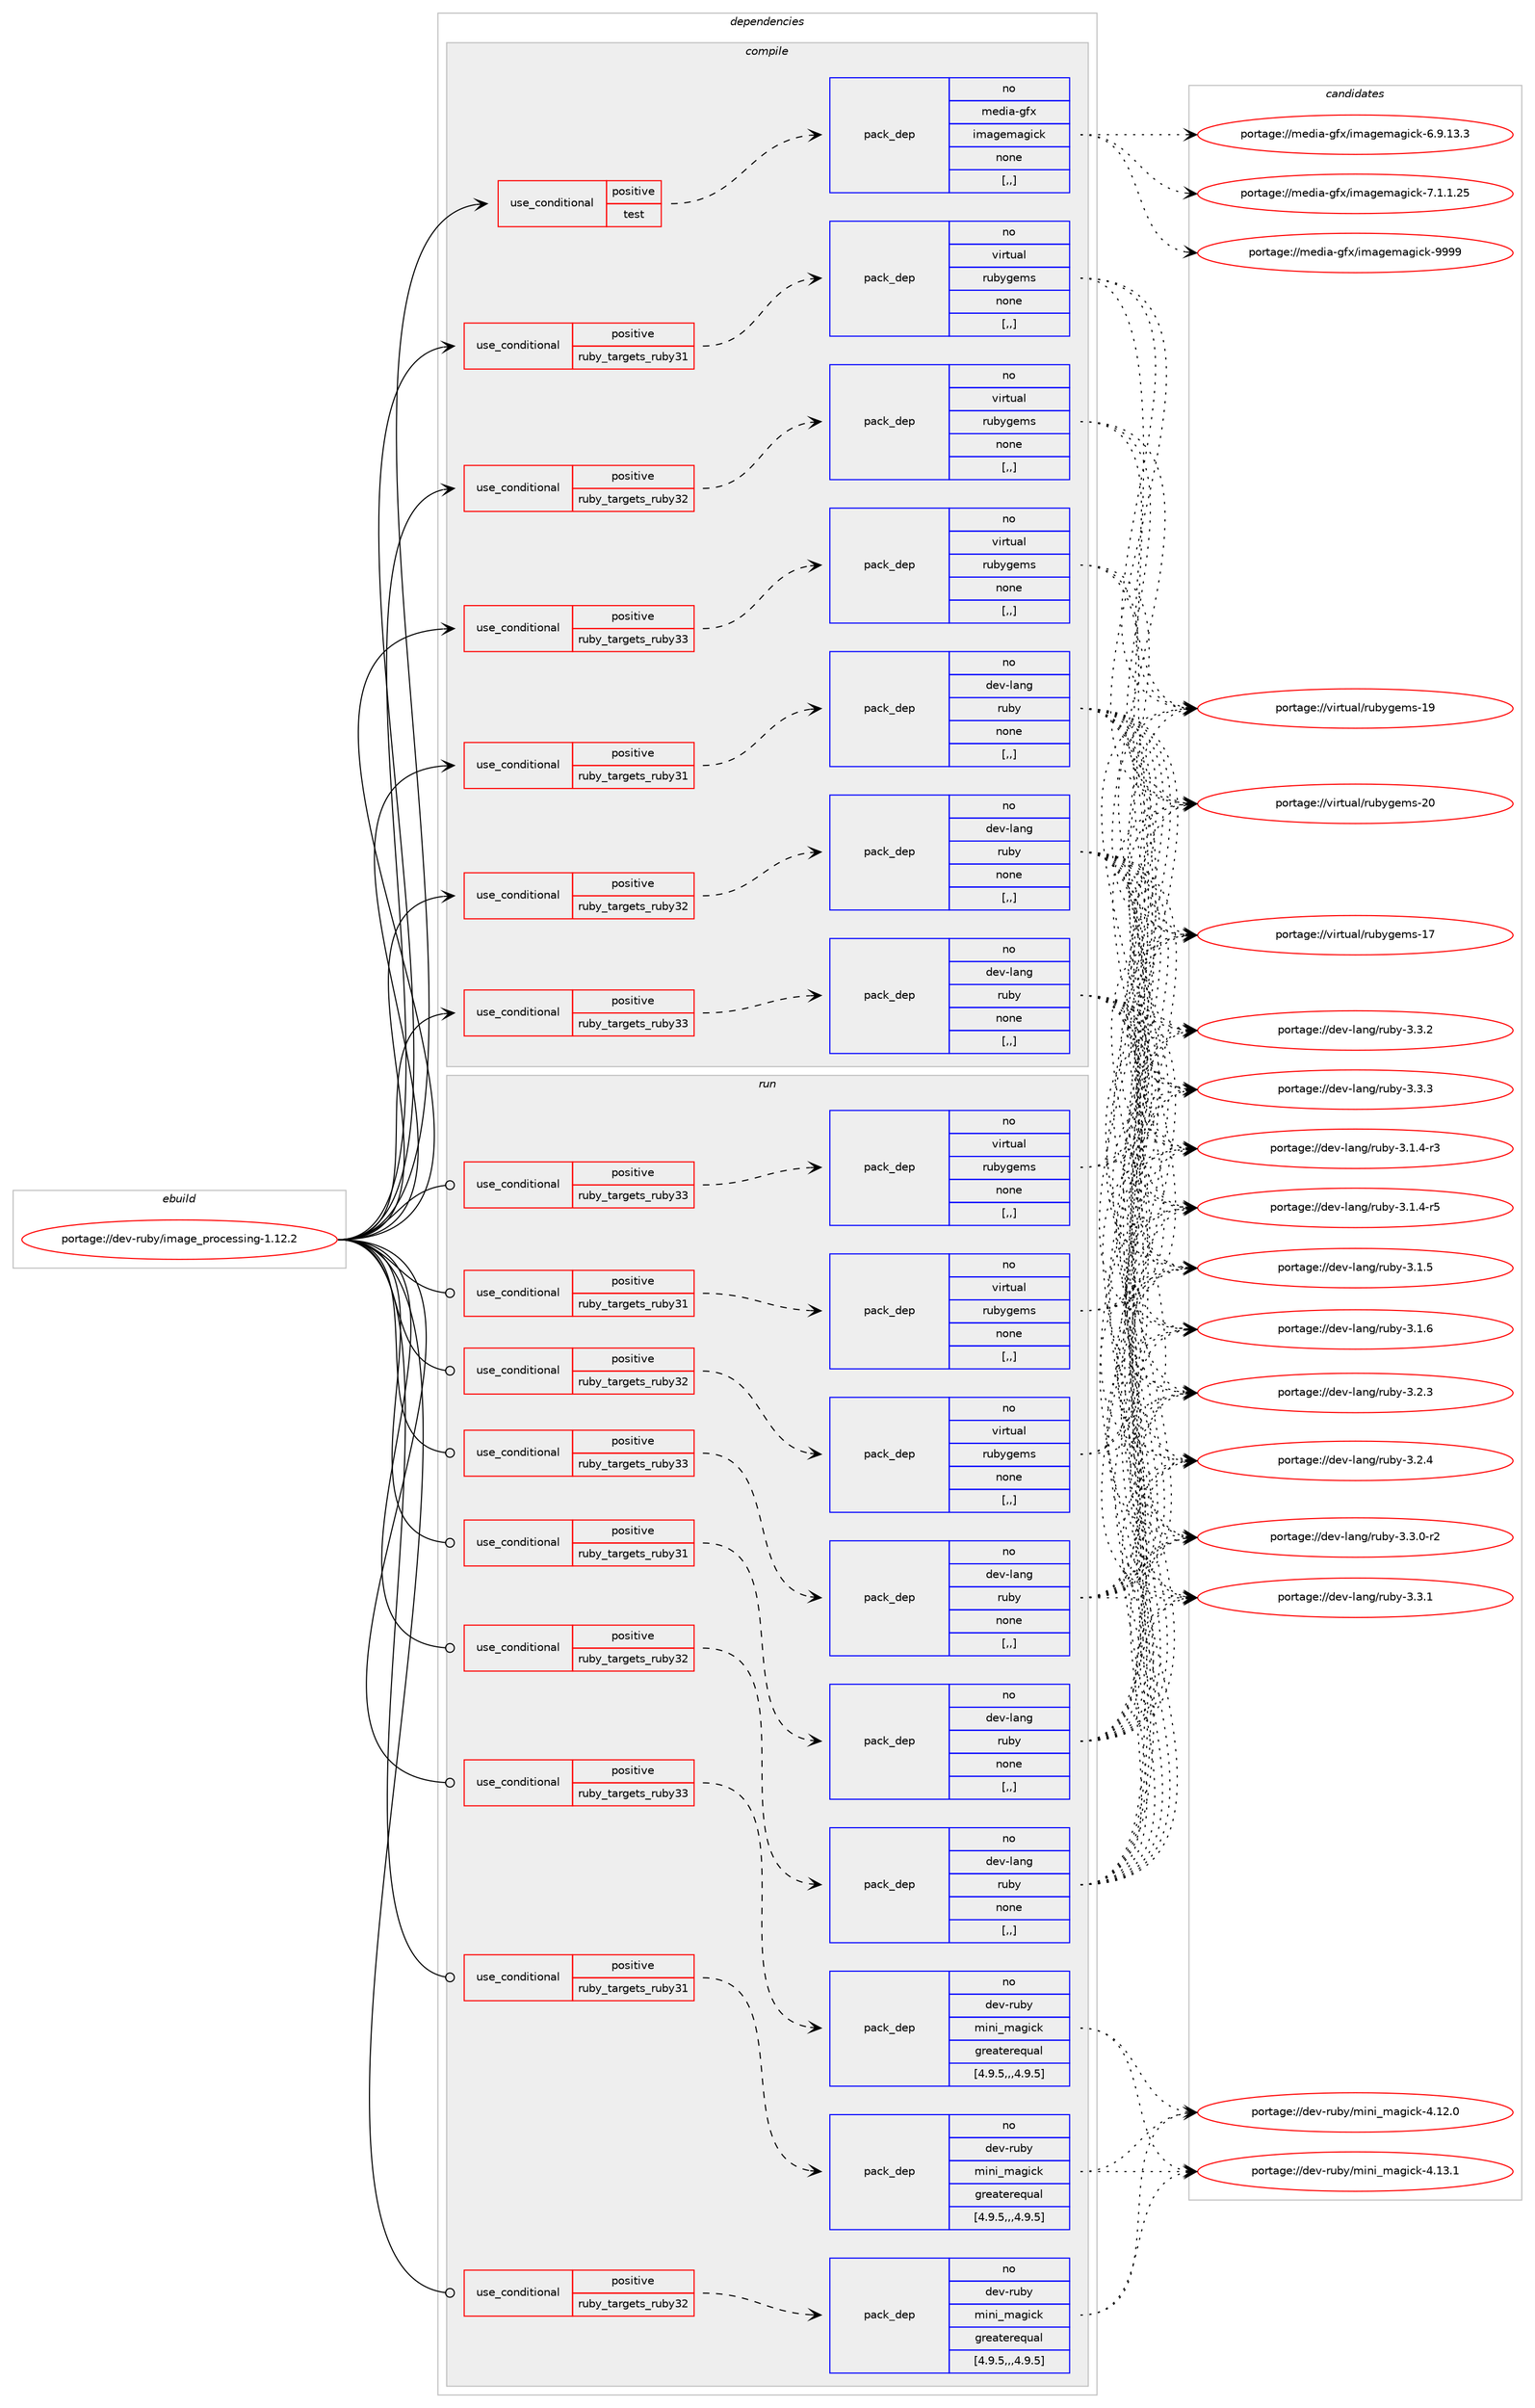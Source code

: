 digraph prolog {

# *************
# Graph options
# *************

newrank=true;
concentrate=true;
compound=true;
graph [rankdir=LR,fontname=Helvetica,fontsize=10,ranksep=1.5];#, ranksep=2.5, nodesep=0.2];
edge  [arrowhead=vee];
node  [fontname=Helvetica,fontsize=10];

# **********
# The ebuild
# **********

subgraph cluster_leftcol {
color=gray;
rank=same;
label=<<i>ebuild</i>>;
id [label="portage://dev-ruby/image_processing-1.12.2", color=red, width=4, href="../dev-ruby/image_processing-1.12.2.svg"];
}

# ****************
# The dependencies
# ****************

subgraph cluster_midcol {
color=gray;
label=<<i>dependencies</i>>;
subgraph cluster_compile {
fillcolor="#eeeeee";
style=filled;
label=<<i>compile</i>>;
subgraph cond47845 {
dependency182791 [label=<<TABLE BORDER="0" CELLBORDER="1" CELLSPACING="0" CELLPADDING="4"><TR><TD ROWSPAN="3" CELLPADDING="10">use_conditional</TD></TR><TR><TD>positive</TD></TR><TR><TD>ruby_targets_ruby31</TD></TR></TABLE>>, shape=none, color=red];
subgraph pack133649 {
dependency182792 [label=<<TABLE BORDER="0" CELLBORDER="1" CELLSPACING="0" CELLPADDING="4" WIDTH="220"><TR><TD ROWSPAN="6" CELLPADDING="30">pack_dep</TD></TR><TR><TD WIDTH="110">no</TD></TR><TR><TD>dev-lang</TD></TR><TR><TD>ruby</TD></TR><TR><TD>none</TD></TR><TR><TD>[,,]</TD></TR></TABLE>>, shape=none, color=blue];
}
dependency182791:e -> dependency182792:w [weight=20,style="dashed",arrowhead="vee"];
}
id:e -> dependency182791:w [weight=20,style="solid",arrowhead="vee"];
subgraph cond47846 {
dependency182793 [label=<<TABLE BORDER="0" CELLBORDER="1" CELLSPACING="0" CELLPADDING="4"><TR><TD ROWSPAN="3" CELLPADDING="10">use_conditional</TD></TR><TR><TD>positive</TD></TR><TR><TD>ruby_targets_ruby31</TD></TR></TABLE>>, shape=none, color=red];
subgraph pack133650 {
dependency182794 [label=<<TABLE BORDER="0" CELLBORDER="1" CELLSPACING="0" CELLPADDING="4" WIDTH="220"><TR><TD ROWSPAN="6" CELLPADDING="30">pack_dep</TD></TR><TR><TD WIDTH="110">no</TD></TR><TR><TD>virtual</TD></TR><TR><TD>rubygems</TD></TR><TR><TD>none</TD></TR><TR><TD>[,,]</TD></TR></TABLE>>, shape=none, color=blue];
}
dependency182793:e -> dependency182794:w [weight=20,style="dashed",arrowhead="vee"];
}
id:e -> dependency182793:w [weight=20,style="solid",arrowhead="vee"];
subgraph cond47847 {
dependency182795 [label=<<TABLE BORDER="0" CELLBORDER="1" CELLSPACING="0" CELLPADDING="4"><TR><TD ROWSPAN="3" CELLPADDING="10">use_conditional</TD></TR><TR><TD>positive</TD></TR><TR><TD>ruby_targets_ruby32</TD></TR></TABLE>>, shape=none, color=red];
subgraph pack133651 {
dependency182796 [label=<<TABLE BORDER="0" CELLBORDER="1" CELLSPACING="0" CELLPADDING="4" WIDTH="220"><TR><TD ROWSPAN="6" CELLPADDING="30">pack_dep</TD></TR><TR><TD WIDTH="110">no</TD></TR><TR><TD>dev-lang</TD></TR><TR><TD>ruby</TD></TR><TR><TD>none</TD></TR><TR><TD>[,,]</TD></TR></TABLE>>, shape=none, color=blue];
}
dependency182795:e -> dependency182796:w [weight=20,style="dashed",arrowhead="vee"];
}
id:e -> dependency182795:w [weight=20,style="solid",arrowhead="vee"];
subgraph cond47848 {
dependency182797 [label=<<TABLE BORDER="0" CELLBORDER="1" CELLSPACING="0" CELLPADDING="4"><TR><TD ROWSPAN="3" CELLPADDING="10">use_conditional</TD></TR><TR><TD>positive</TD></TR><TR><TD>ruby_targets_ruby32</TD></TR></TABLE>>, shape=none, color=red];
subgraph pack133652 {
dependency182798 [label=<<TABLE BORDER="0" CELLBORDER="1" CELLSPACING="0" CELLPADDING="4" WIDTH="220"><TR><TD ROWSPAN="6" CELLPADDING="30">pack_dep</TD></TR><TR><TD WIDTH="110">no</TD></TR><TR><TD>virtual</TD></TR><TR><TD>rubygems</TD></TR><TR><TD>none</TD></TR><TR><TD>[,,]</TD></TR></TABLE>>, shape=none, color=blue];
}
dependency182797:e -> dependency182798:w [weight=20,style="dashed",arrowhead="vee"];
}
id:e -> dependency182797:w [weight=20,style="solid",arrowhead="vee"];
subgraph cond47849 {
dependency182799 [label=<<TABLE BORDER="0" CELLBORDER="1" CELLSPACING="0" CELLPADDING="4"><TR><TD ROWSPAN="3" CELLPADDING="10">use_conditional</TD></TR><TR><TD>positive</TD></TR><TR><TD>ruby_targets_ruby33</TD></TR></TABLE>>, shape=none, color=red];
subgraph pack133653 {
dependency182800 [label=<<TABLE BORDER="0" CELLBORDER="1" CELLSPACING="0" CELLPADDING="4" WIDTH="220"><TR><TD ROWSPAN="6" CELLPADDING="30">pack_dep</TD></TR><TR><TD WIDTH="110">no</TD></TR><TR><TD>dev-lang</TD></TR><TR><TD>ruby</TD></TR><TR><TD>none</TD></TR><TR><TD>[,,]</TD></TR></TABLE>>, shape=none, color=blue];
}
dependency182799:e -> dependency182800:w [weight=20,style="dashed",arrowhead="vee"];
}
id:e -> dependency182799:w [weight=20,style="solid",arrowhead="vee"];
subgraph cond47850 {
dependency182801 [label=<<TABLE BORDER="0" CELLBORDER="1" CELLSPACING="0" CELLPADDING="4"><TR><TD ROWSPAN="3" CELLPADDING="10">use_conditional</TD></TR><TR><TD>positive</TD></TR><TR><TD>ruby_targets_ruby33</TD></TR></TABLE>>, shape=none, color=red];
subgraph pack133654 {
dependency182802 [label=<<TABLE BORDER="0" CELLBORDER="1" CELLSPACING="0" CELLPADDING="4" WIDTH="220"><TR><TD ROWSPAN="6" CELLPADDING="30">pack_dep</TD></TR><TR><TD WIDTH="110">no</TD></TR><TR><TD>virtual</TD></TR><TR><TD>rubygems</TD></TR><TR><TD>none</TD></TR><TR><TD>[,,]</TD></TR></TABLE>>, shape=none, color=blue];
}
dependency182801:e -> dependency182802:w [weight=20,style="dashed",arrowhead="vee"];
}
id:e -> dependency182801:w [weight=20,style="solid",arrowhead="vee"];
subgraph cond47851 {
dependency182803 [label=<<TABLE BORDER="0" CELLBORDER="1" CELLSPACING="0" CELLPADDING="4"><TR><TD ROWSPAN="3" CELLPADDING="10">use_conditional</TD></TR><TR><TD>positive</TD></TR><TR><TD>test</TD></TR></TABLE>>, shape=none, color=red];
subgraph pack133655 {
dependency182804 [label=<<TABLE BORDER="0" CELLBORDER="1" CELLSPACING="0" CELLPADDING="4" WIDTH="220"><TR><TD ROWSPAN="6" CELLPADDING="30">pack_dep</TD></TR><TR><TD WIDTH="110">no</TD></TR><TR><TD>media-gfx</TD></TR><TR><TD>imagemagick</TD></TR><TR><TD>none</TD></TR><TR><TD>[,,]</TD></TR></TABLE>>, shape=none, color=blue];
}
dependency182803:e -> dependency182804:w [weight=20,style="dashed",arrowhead="vee"];
}
id:e -> dependency182803:w [weight=20,style="solid",arrowhead="vee"];
}
subgraph cluster_compileandrun {
fillcolor="#eeeeee";
style=filled;
label=<<i>compile and run</i>>;
}
subgraph cluster_run {
fillcolor="#eeeeee";
style=filled;
label=<<i>run</i>>;
subgraph cond47852 {
dependency182805 [label=<<TABLE BORDER="0" CELLBORDER="1" CELLSPACING="0" CELLPADDING="4"><TR><TD ROWSPAN="3" CELLPADDING="10">use_conditional</TD></TR><TR><TD>positive</TD></TR><TR><TD>ruby_targets_ruby31</TD></TR></TABLE>>, shape=none, color=red];
subgraph pack133656 {
dependency182806 [label=<<TABLE BORDER="0" CELLBORDER="1" CELLSPACING="0" CELLPADDING="4" WIDTH="220"><TR><TD ROWSPAN="6" CELLPADDING="30">pack_dep</TD></TR><TR><TD WIDTH="110">no</TD></TR><TR><TD>dev-lang</TD></TR><TR><TD>ruby</TD></TR><TR><TD>none</TD></TR><TR><TD>[,,]</TD></TR></TABLE>>, shape=none, color=blue];
}
dependency182805:e -> dependency182806:w [weight=20,style="dashed",arrowhead="vee"];
}
id:e -> dependency182805:w [weight=20,style="solid",arrowhead="odot"];
subgraph cond47853 {
dependency182807 [label=<<TABLE BORDER="0" CELLBORDER="1" CELLSPACING="0" CELLPADDING="4"><TR><TD ROWSPAN="3" CELLPADDING="10">use_conditional</TD></TR><TR><TD>positive</TD></TR><TR><TD>ruby_targets_ruby31</TD></TR></TABLE>>, shape=none, color=red];
subgraph pack133657 {
dependency182808 [label=<<TABLE BORDER="0" CELLBORDER="1" CELLSPACING="0" CELLPADDING="4" WIDTH="220"><TR><TD ROWSPAN="6" CELLPADDING="30">pack_dep</TD></TR><TR><TD WIDTH="110">no</TD></TR><TR><TD>dev-ruby</TD></TR><TR><TD>mini_magick</TD></TR><TR><TD>greaterequal</TD></TR><TR><TD>[4.9.5,,,4.9.5]</TD></TR></TABLE>>, shape=none, color=blue];
}
dependency182807:e -> dependency182808:w [weight=20,style="dashed",arrowhead="vee"];
}
id:e -> dependency182807:w [weight=20,style="solid",arrowhead="odot"];
subgraph cond47854 {
dependency182809 [label=<<TABLE BORDER="0" CELLBORDER="1" CELLSPACING="0" CELLPADDING="4"><TR><TD ROWSPAN="3" CELLPADDING="10">use_conditional</TD></TR><TR><TD>positive</TD></TR><TR><TD>ruby_targets_ruby31</TD></TR></TABLE>>, shape=none, color=red];
subgraph pack133658 {
dependency182810 [label=<<TABLE BORDER="0" CELLBORDER="1" CELLSPACING="0" CELLPADDING="4" WIDTH="220"><TR><TD ROWSPAN="6" CELLPADDING="30">pack_dep</TD></TR><TR><TD WIDTH="110">no</TD></TR><TR><TD>virtual</TD></TR><TR><TD>rubygems</TD></TR><TR><TD>none</TD></TR><TR><TD>[,,]</TD></TR></TABLE>>, shape=none, color=blue];
}
dependency182809:e -> dependency182810:w [weight=20,style="dashed",arrowhead="vee"];
}
id:e -> dependency182809:w [weight=20,style="solid",arrowhead="odot"];
subgraph cond47855 {
dependency182811 [label=<<TABLE BORDER="0" CELLBORDER="1" CELLSPACING="0" CELLPADDING="4"><TR><TD ROWSPAN="3" CELLPADDING="10">use_conditional</TD></TR><TR><TD>positive</TD></TR><TR><TD>ruby_targets_ruby32</TD></TR></TABLE>>, shape=none, color=red];
subgraph pack133659 {
dependency182812 [label=<<TABLE BORDER="0" CELLBORDER="1" CELLSPACING="0" CELLPADDING="4" WIDTH="220"><TR><TD ROWSPAN="6" CELLPADDING="30">pack_dep</TD></TR><TR><TD WIDTH="110">no</TD></TR><TR><TD>dev-lang</TD></TR><TR><TD>ruby</TD></TR><TR><TD>none</TD></TR><TR><TD>[,,]</TD></TR></TABLE>>, shape=none, color=blue];
}
dependency182811:e -> dependency182812:w [weight=20,style="dashed",arrowhead="vee"];
}
id:e -> dependency182811:w [weight=20,style="solid",arrowhead="odot"];
subgraph cond47856 {
dependency182813 [label=<<TABLE BORDER="0" CELLBORDER="1" CELLSPACING="0" CELLPADDING="4"><TR><TD ROWSPAN="3" CELLPADDING="10">use_conditional</TD></TR><TR><TD>positive</TD></TR><TR><TD>ruby_targets_ruby32</TD></TR></TABLE>>, shape=none, color=red];
subgraph pack133660 {
dependency182814 [label=<<TABLE BORDER="0" CELLBORDER="1" CELLSPACING="0" CELLPADDING="4" WIDTH="220"><TR><TD ROWSPAN="6" CELLPADDING="30">pack_dep</TD></TR><TR><TD WIDTH="110">no</TD></TR><TR><TD>dev-ruby</TD></TR><TR><TD>mini_magick</TD></TR><TR><TD>greaterequal</TD></TR><TR><TD>[4.9.5,,,4.9.5]</TD></TR></TABLE>>, shape=none, color=blue];
}
dependency182813:e -> dependency182814:w [weight=20,style="dashed",arrowhead="vee"];
}
id:e -> dependency182813:w [weight=20,style="solid",arrowhead="odot"];
subgraph cond47857 {
dependency182815 [label=<<TABLE BORDER="0" CELLBORDER="1" CELLSPACING="0" CELLPADDING="4"><TR><TD ROWSPAN="3" CELLPADDING="10">use_conditional</TD></TR><TR><TD>positive</TD></TR><TR><TD>ruby_targets_ruby32</TD></TR></TABLE>>, shape=none, color=red];
subgraph pack133661 {
dependency182816 [label=<<TABLE BORDER="0" CELLBORDER="1" CELLSPACING="0" CELLPADDING="4" WIDTH="220"><TR><TD ROWSPAN="6" CELLPADDING="30">pack_dep</TD></TR><TR><TD WIDTH="110">no</TD></TR><TR><TD>virtual</TD></TR><TR><TD>rubygems</TD></TR><TR><TD>none</TD></TR><TR><TD>[,,]</TD></TR></TABLE>>, shape=none, color=blue];
}
dependency182815:e -> dependency182816:w [weight=20,style="dashed",arrowhead="vee"];
}
id:e -> dependency182815:w [weight=20,style="solid",arrowhead="odot"];
subgraph cond47858 {
dependency182817 [label=<<TABLE BORDER="0" CELLBORDER="1" CELLSPACING="0" CELLPADDING="4"><TR><TD ROWSPAN="3" CELLPADDING="10">use_conditional</TD></TR><TR><TD>positive</TD></TR><TR><TD>ruby_targets_ruby33</TD></TR></TABLE>>, shape=none, color=red];
subgraph pack133662 {
dependency182818 [label=<<TABLE BORDER="0" CELLBORDER="1" CELLSPACING="0" CELLPADDING="4" WIDTH="220"><TR><TD ROWSPAN="6" CELLPADDING="30">pack_dep</TD></TR><TR><TD WIDTH="110">no</TD></TR><TR><TD>dev-lang</TD></TR><TR><TD>ruby</TD></TR><TR><TD>none</TD></TR><TR><TD>[,,]</TD></TR></TABLE>>, shape=none, color=blue];
}
dependency182817:e -> dependency182818:w [weight=20,style="dashed",arrowhead="vee"];
}
id:e -> dependency182817:w [weight=20,style="solid",arrowhead="odot"];
subgraph cond47859 {
dependency182819 [label=<<TABLE BORDER="0" CELLBORDER="1" CELLSPACING="0" CELLPADDING="4"><TR><TD ROWSPAN="3" CELLPADDING="10">use_conditional</TD></TR><TR><TD>positive</TD></TR><TR><TD>ruby_targets_ruby33</TD></TR></TABLE>>, shape=none, color=red];
subgraph pack133663 {
dependency182820 [label=<<TABLE BORDER="0" CELLBORDER="1" CELLSPACING="0" CELLPADDING="4" WIDTH="220"><TR><TD ROWSPAN="6" CELLPADDING="30">pack_dep</TD></TR><TR><TD WIDTH="110">no</TD></TR><TR><TD>dev-ruby</TD></TR><TR><TD>mini_magick</TD></TR><TR><TD>greaterequal</TD></TR><TR><TD>[4.9.5,,,4.9.5]</TD></TR></TABLE>>, shape=none, color=blue];
}
dependency182819:e -> dependency182820:w [weight=20,style="dashed",arrowhead="vee"];
}
id:e -> dependency182819:w [weight=20,style="solid",arrowhead="odot"];
subgraph cond47860 {
dependency182821 [label=<<TABLE BORDER="0" CELLBORDER="1" CELLSPACING="0" CELLPADDING="4"><TR><TD ROWSPAN="3" CELLPADDING="10">use_conditional</TD></TR><TR><TD>positive</TD></TR><TR><TD>ruby_targets_ruby33</TD></TR></TABLE>>, shape=none, color=red];
subgraph pack133664 {
dependency182822 [label=<<TABLE BORDER="0" CELLBORDER="1" CELLSPACING="0" CELLPADDING="4" WIDTH="220"><TR><TD ROWSPAN="6" CELLPADDING="30">pack_dep</TD></TR><TR><TD WIDTH="110">no</TD></TR><TR><TD>virtual</TD></TR><TR><TD>rubygems</TD></TR><TR><TD>none</TD></TR><TR><TD>[,,]</TD></TR></TABLE>>, shape=none, color=blue];
}
dependency182821:e -> dependency182822:w [weight=20,style="dashed",arrowhead="vee"];
}
id:e -> dependency182821:w [weight=20,style="solid",arrowhead="odot"];
}
}

# **************
# The candidates
# **************

subgraph cluster_choices {
rank=same;
color=gray;
label=<<i>candidates</i>>;

subgraph choice133649 {
color=black;
nodesep=1;
choice100101118451089711010347114117981214551464946524511451 [label="portage://dev-lang/ruby-3.1.4-r3", color=red, width=4,href="../dev-lang/ruby-3.1.4-r3.svg"];
choice100101118451089711010347114117981214551464946524511453 [label="portage://dev-lang/ruby-3.1.4-r5", color=red, width=4,href="../dev-lang/ruby-3.1.4-r5.svg"];
choice10010111845108971101034711411798121455146494653 [label="portage://dev-lang/ruby-3.1.5", color=red, width=4,href="../dev-lang/ruby-3.1.5.svg"];
choice10010111845108971101034711411798121455146494654 [label="portage://dev-lang/ruby-3.1.6", color=red, width=4,href="../dev-lang/ruby-3.1.6.svg"];
choice10010111845108971101034711411798121455146504651 [label="portage://dev-lang/ruby-3.2.3", color=red, width=4,href="../dev-lang/ruby-3.2.3.svg"];
choice10010111845108971101034711411798121455146504652 [label="portage://dev-lang/ruby-3.2.4", color=red, width=4,href="../dev-lang/ruby-3.2.4.svg"];
choice100101118451089711010347114117981214551465146484511450 [label="portage://dev-lang/ruby-3.3.0-r2", color=red, width=4,href="../dev-lang/ruby-3.3.0-r2.svg"];
choice10010111845108971101034711411798121455146514649 [label="portage://dev-lang/ruby-3.3.1", color=red, width=4,href="../dev-lang/ruby-3.3.1.svg"];
choice10010111845108971101034711411798121455146514650 [label="portage://dev-lang/ruby-3.3.2", color=red, width=4,href="../dev-lang/ruby-3.3.2.svg"];
choice10010111845108971101034711411798121455146514651 [label="portage://dev-lang/ruby-3.3.3", color=red, width=4,href="../dev-lang/ruby-3.3.3.svg"];
dependency182792:e -> choice100101118451089711010347114117981214551464946524511451:w [style=dotted,weight="100"];
dependency182792:e -> choice100101118451089711010347114117981214551464946524511453:w [style=dotted,weight="100"];
dependency182792:e -> choice10010111845108971101034711411798121455146494653:w [style=dotted,weight="100"];
dependency182792:e -> choice10010111845108971101034711411798121455146494654:w [style=dotted,weight="100"];
dependency182792:e -> choice10010111845108971101034711411798121455146504651:w [style=dotted,weight="100"];
dependency182792:e -> choice10010111845108971101034711411798121455146504652:w [style=dotted,weight="100"];
dependency182792:e -> choice100101118451089711010347114117981214551465146484511450:w [style=dotted,weight="100"];
dependency182792:e -> choice10010111845108971101034711411798121455146514649:w [style=dotted,weight="100"];
dependency182792:e -> choice10010111845108971101034711411798121455146514650:w [style=dotted,weight="100"];
dependency182792:e -> choice10010111845108971101034711411798121455146514651:w [style=dotted,weight="100"];
}
subgraph choice133650 {
color=black;
nodesep=1;
choice118105114116117971084711411798121103101109115454955 [label="portage://virtual/rubygems-17", color=red, width=4,href="../virtual/rubygems-17.svg"];
choice118105114116117971084711411798121103101109115454957 [label="portage://virtual/rubygems-19", color=red, width=4,href="../virtual/rubygems-19.svg"];
choice118105114116117971084711411798121103101109115455048 [label="portage://virtual/rubygems-20", color=red, width=4,href="../virtual/rubygems-20.svg"];
dependency182794:e -> choice118105114116117971084711411798121103101109115454955:w [style=dotted,weight="100"];
dependency182794:e -> choice118105114116117971084711411798121103101109115454957:w [style=dotted,weight="100"];
dependency182794:e -> choice118105114116117971084711411798121103101109115455048:w [style=dotted,weight="100"];
}
subgraph choice133651 {
color=black;
nodesep=1;
choice100101118451089711010347114117981214551464946524511451 [label="portage://dev-lang/ruby-3.1.4-r3", color=red, width=4,href="../dev-lang/ruby-3.1.4-r3.svg"];
choice100101118451089711010347114117981214551464946524511453 [label="portage://dev-lang/ruby-3.1.4-r5", color=red, width=4,href="../dev-lang/ruby-3.1.4-r5.svg"];
choice10010111845108971101034711411798121455146494653 [label="portage://dev-lang/ruby-3.1.5", color=red, width=4,href="../dev-lang/ruby-3.1.5.svg"];
choice10010111845108971101034711411798121455146494654 [label="portage://dev-lang/ruby-3.1.6", color=red, width=4,href="../dev-lang/ruby-3.1.6.svg"];
choice10010111845108971101034711411798121455146504651 [label="portage://dev-lang/ruby-3.2.3", color=red, width=4,href="../dev-lang/ruby-3.2.3.svg"];
choice10010111845108971101034711411798121455146504652 [label="portage://dev-lang/ruby-3.2.4", color=red, width=4,href="../dev-lang/ruby-3.2.4.svg"];
choice100101118451089711010347114117981214551465146484511450 [label="portage://dev-lang/ruby-3.3.0-r2", color=red, width=4,href="../dev-lang/ruby-3.3.0-r2.svg"];
choice10010111845108971101034711411798121455146514649 [label="portage://dev-lang/ruby-3.3.1", color=red, width=4,href="../dev-lang/ruby-3.3.1.svg"];
choice10010111845108971101034711411798121455146514650 [label="portage://dev-lang/ruby-3.3.2", color=red, width=4,href="../dev-lang/ruby-3.3.2.svg"];
choice10010111845108971101034711411798121455146514651 [label="portage://dev-lang/ruby-3.3.3", color=red, width=4,href="../dev-lang/ruby-3.3.3.svg"];
dependency182796:e -> choice100101118451089711010347114117981214551464946524511451:w [style=dotted,weight="100"];
dependency182796:e -> choice100101118451089711010347114117981214551464946524511453:w [style=dotted,weight="100"];
dependency182796:e -> choice10010111845108971101034711411798121455146494653:w [style=dotted,weight="100"];
dependency182796:e -> choice10010111845108971101034711411798121455146494654:w [style=dotted,weight="100"];
dependency182796:e -> choice10010111845108971101034711411798121455146504651:w [style=dotted,weight="100"];
dependency182796:e -> choice10010111845108971101034711411798121455146504652:w [style=dotted,weight="100"];
dependency182796:e -> choice100101118451089711010347114117981214551465146484511450:w [style=dotted,weight="100"];
dependency182796:e -> choice10010111845108971101034711411798121455146514649:w [style=dotted,weight="100"];
dependency182796:e -> choice10010111845108971101034711411798121455146514650:w [style=dotted,weight="100"];
dependency182796:e -> choice10010111845108971101034711411798121455146514651:w [style=dotted,weight="100"];
}
subgraph choice133652 {
color=black;
nodesep=1;
choice118105114116117971084711411798121103101109115454955 [label="portage://virtual/rubygems-17", color=red, width=4,href="../virtual/rubygems-17.svg"];
choice118105114116117971084711411798121103101109115454957 [label="portage://virtual/rubygems-19", color=red, width=4,href="../virtual/rubygems-19.svg"];
choice118105114116117971084711411798121103101109115455048 [label="portage://virtual/rubygems-20", color=red, width=4,href="../virtual/rubygems-20.svg"];
dependency182798:e -> choice118105114116117971084711411798121103101109115454955:w [style=dotted,weight="100"];
dependency182798:e -> choice118105114116117971084711411798121103101109115454957:w [style=dotted,weight="100"];
dependency182798:e -> choice118105114116117971084711411798121103101109115455048:w [style=dotted,weight="100"];
}
subgraph choice133653 {
color=black;
nodesep=1;
choice100101118451089711010347114117981214551464946524511451 [label="portage://dev-lang/ruby-3.1.4-r3", color=red, width=4,href="../dev-lang/ruby-3.1.4-r3.svg"];
choice100101118451089711010347114117981214551464946524511453 [label="portage://dev-lang/ruby-3.1.4-r5", color=red, width=4,href="../dev-lang/ruby-3.1.4-r5.svg"];
choice10010111845108971101034711411798121455146494653 [label="portage://dev-lang/ruby-3.1.5", color=red, width=4,href="../dev-lang/ruby-3.1.5.svg"];
choice10010111845108971101034711411798121455146494654 [label="portage://dev-lang/ruby-3.1.6", color=red, width=4,href="../dev-lang/ruby-3.1.6.svg"];
choice10010111845108971101034711411798121455146504651 [label="portage://dev-lang/ruby-3.2.3", color=red, width=4,href="../dev-lang/ruby-3.2.3.svg"];
choice10010111845108971101034711411798121455146504652 [label="portage://dev-lang/ruby-3.2.4", color=red, width=4,href="../dev-lang/ruby-3.2.4.svg"];
choice100101118451089711010347114117981214551465146484511450 [label="portage://dev-lang/ruby-3.3.0-r2", color=red, width=4,href="../dev-lang/ruby-3.3.0-r2.svg"];
choice10010111845108971101034711411798121455146514649 [label="portage://dev-lang/ruby-3.3.1", color=red, width=4,href="../dev-lang/ruby-3.3.1.svg"];
choice10010111845108971101034711411798121455146514650 [label="portage://dev-lang/ruby-3.3.2", color=red, width=4,href="../dev-lang/ruby-3.3.2.svg"];
choice10010111845108971101034711411798121455146514651 [label="portage://dev-lang/ruby-3.3.3", color=red, width=4,href="../dev-lang/ruby-3.3.3.svg"];
dependency182800:e -> choice100101118451089711010347114117981214551464946524511451:w [style=dotted,weight="100"];
dependency182800:e -> choice100101118451089711010347114117981214551464946524511453:w [style=dotted,weight="100"];
dependency182800:e -> choice10010111845108971101034711411798121455146494653:w [style=dotted,weight="100"];
dependency182800:e -> choice10010111845108971101034711411798121455146494654:w [style=dotted,weight="100"];
dependency182800:e -> choice10010111845108971101034711411798121455146504651:w [style=dotted,weight="100"];
dependency182800:e -> choice10010111845108971101034711411798121455146504652:w [style=dotted,weight="100"];
dependency182800:e -> choice100101118451089711010347114117981214551465146484511450:w [style=dotted,weight="100"];
dependency182800:e -> choice10010111845108971101034711411798121455146514649:w [style=dotted,weight="100"];
dependency182800:e -> choice10010111845108971101034711411798121455146514650:w [style=dotted,weight="100"];
dependency182800:e -> choice10010111845108971101034711411798121455146514651:w [style=dotted,weight="100"];
}
subgraph choice133654 {
color=black;
nodesep=1;
choice118105114116117971084711411798121103101109115454955 [label="portage://virtual/rubygems-17", color=red, width=4,href="../virtual/rubygems-17.svg"];
choice118105114116117971084711411798121103101109115454957 [label="portage://virtual/rubygems-19", color=red, width=4,href="../virtual/rubygems-19.svg"];
choice118105114116117971084711411798121103101109115455048 [label="portage://virtual/rubygems-20", color=red, width=4,href="../virtual/rubygems-20.svg"];
dependency182802:e -> choice118105114116117971084711411798121103101109115454955:w [style=dotted,weight="100"];
dependency182802:e -> choice118105114116117971084711411798121103101109115454957:w [style=dotted,weight="100"];
dependency182802:e -> choice118105114116117971084711411798121103101109115455048:w [style=dotted,weight="100"];
}
subgraph choice133655 {
color=black;
nodesep=1;
choice109101100105974510310212047105109971031011099710310599107455446574649514651 [label="portage://media-gfx/imagemagick-6.9.13.3", color=red, width=4,href="../media-gfx/imagemagick-6.9.13.3.svg"];
choice109101100105974510310212047105109971031011099710310599107455546494649465053 [label="portage://media-gfx/imagemagick-7.1.1.25", color=red, width=4,href="../media-gfx/imagemagick-7.1.1.25.svg"];
choice1091011001059745103102120471051099710310110997103105991074557575757 [label="portage://media-gfx/imagemagick-9999", color=red, width=4,href="../media-gfx/imagemagick-9999.svg"];
dependency182804:e -> choice109101100105974510310212047105109971031011099710310599107455446574649514651:w [style=dotted,weight="100"];
dependency182804:e -> choice109101100105974510310212047105109971031011099710310599107455546494649465053:w [style=dotted,weight="100"];
dependency182804:e -> choice1091011001059745103102120471051099710310110997103105991074557575757:w [style=dotted,weight="100"];
}
subgraph choice133656 {
color=black;
nodesep=1;
choice100101118451089711010347114117981214551464946524511451 [label="portage://dev-lang/ruby-3.1.4-r3", color=red, width=4,href="../dev-lang/ruby-3.1.4-r3.svg"];
choice100101118451089711010347114117981214551464946524511453 [label="portage://dev-lang/ruby-3.1.4-r5", color=red, width=4,href="../dev-lang/ruby-3.1.4-r5.svg"];
choice10010111845108971101034711411798121455146494653 [label="portage://dev-lang/ruby-3.1.5", color=red, width=4,href="../dev-lang/ruby-3.1.5.svg"];
choice10010111845108971101034711411798121455146494654 [label="portage://dev-lang/ruby-3.1.6", color=red, width=4,href="../dev-lang/ruby-3.1.6.svg"];
choice10010111845108971101034711411798121455146504651 [label="portage://dev-lang/ruby-3.2.3", color=red, width=4,href="../dev-lang/ruby-3.2.3.svg"];
choice10010111845108971101034711411798121455146504652 [label="portage://dev-lang/ruby-3.2.4", color=red, width=4,href="../dev-lang/ruby-3.2.4.svg"];
choice100101118451089711010347114117981214551465146484511450 [label="portage://dev-lang/ruby-3.3.0-r2", color=red, width=4,href="../dev-lang/ruby-3.3.0-r2.svg"];
choice10010111845108971101034711411798121455146514649 [label="portage://dev-lang/ruby-3.3.1", color=red, width=4,href="../dev-lang/ruby-3.3.1.svg"];
choice10010111845108971101034711411798121455146514650 [label="portage://dev-lang/ruby-3.3.2", color=red, width=4,href="../dev-lang/ruby-3.3.2.svg"];
choice10010111845108971101034711411798121455146514651 [label="portage://dev-lang/ruby-3.3.3", color=red, width=4,href="../dev-lang/ruby-3.3.3.svg"];
dependency182806:e -> choice100101118451089711010347114117981214551464946524511451:w [style=dotted,weight="100"];
dependency182806:e -> choice100101118451089711010347114117981214551464946524511453:w [style=dotted,weight="100"];
dependency182806:e -> choice10010111845108971101034711411798121455146494653:w [style=dotted,weight="100"];
dependency182806:e -> choice10010111845108971101034711411798121455146494654:w [style=dotted,weight="100"];
dependency182806:e -> choice10010111845108971101034711411798121455146504651:w [style=dotted,weight="100"];
dependency182806:e -> choice10010111845108971101034711411798121455146504652:w [style=dotted,weight="100"];
dependency182806:e -> choice100101118451089711010347114117981214551465146484511450:w [style=dotted,weight="100"];
dependency182806:e -> choice10010111845108971101034711411798121455146514649:w [style=dotted,weight="100"];
dependency182806:e -> choice10010111845108971101034711411798121455146514650:w [style=dotted,weight="100"];
dependency182806:e -> choice10010111845108971101034711411798121455146514651:w [style=dotted,weight="100"];
}
subgraph choice133657 {
color=black;
nodesep=1;
choice10010111845114117981214710910511010595109971031059910745524649504648 [label="portage://dev-ruby/mini_magick-4.12.0", color=red, width=4,href="../dev-ruby/mini_magick-4.12.0.svg"];
choice10010111845114117981214710910511010595109971031059910745524649514649 [label="portage://dev-ruby/mini_magick-4.13.1", color=red, width=4,href="../dev-ruby/mini_magick-4.13.1.svg"];
dependency182808:e -> choice10010111845114117981214710910511010595109971031059910745524649504648:w [style=dotted,weight="100"];
dependency182808:e -> choice10010111845114117981214710910511010595109971031059910745524649514649:w [style=dotted,weight="100"];
}
subgraph choice133658 {
color=black;
nodesep=1;
choice118105114116117971084711411798121103101109115454955 [label="portage://virtual/rubygems-17", color=red, width=4,href="../virtual/rubygems-17.svg"];
choice118105114116117971084711411798121103101109115454957 [label="portage://virtual/rubygems-19", color=red, width=4,href="../virtual/rubygems-19.svg"];
choice118105114116117971084711411798121103101109115455048 [label="portage://virtual/rubygems-20", color=red, width=4,href="../virtual/rubygems-20.svg"];
dependency182810:e -> choice118105114116117971084711411798121103101109115454955:w [style=dotted,weight="100"];
dependency182810:e -> choice118105114116117971084711411798121103101109115454957:w [style=dotted,weight="100"];
dependency182810:e -> choice118105114116117971084711411798121103101109115455048:w [style=dotted,weight="100"];
}
subgraph choice133659 {
color=black;
nodesep=1;
choice100101118451089711010347114117981214551464946524511451 [label="portage://dev-lang/ruby-3.1.4-r3", color=red, width=4,href="../dev-lang/ruby-3.1.4-r3.svg"];
choice100101118451089711010347114117981214551464946524511453 [label="portage://dev-lang/ruby-3.1.4-r5", color=red, width=4,href="../dev-lang/ruby-3.1.4-r5.svg"];
choice10010111845108971101034711411798121455146494653 [label="portage://dev-lang/ruby-3.1.5", color=red, width=4,href="../dev-lang/ruby-3.1.5.svg"];
choice10010111845108971101034711411798121455146494654 [label="portage://dev-lang/ruby-3.1.6", color=red, width=4,href="../dev-lang/ruby-3.1.6.svg"];
choice10010111845108971101034711411798121455146504651 [label="portage://dev-lang/ruby-3.2.3", color=red, width=4,href="../dev-lang/ruby-3.2.3.svg"];
choice10010111845108971101034711411798121455146504652 [label="portage://dev-lang/ruby-3.2.4", color=red, width=4,href="../dev-lang/ruby-3.2.4.svg"];
choice100101118451089711010347114117981214551465146484511450 [label="portage://dev-lang/ruby-3.3.0-r2", color=red, width=4,href="../dev-lang/ruby-3.3.0-r2.svg"];
choice10010111845108971101034711411798121455146514649 [label="portage://dev-lang/ruby-3.3.1", color=red, width=4,href="../dev-lang/ruby-3.3.1.svg"];
choice10010111845108971101034711411798121455146514650 [label="portage://dev-lang/ruby-3.3.2", color=red, width=4,href="../dev-lang/ruby-3.3.2.svg"];
choice10010111845108971101034711411798121455146514651 [label="portage://dev-lang/ruby-3.3.3", color=red, width=4,href="../dev-lang/ruby-3.3.3.svg"];
dependency182812:e -> choice100101118451089711010347114117981214551464946524511451:w [style=dotted,weight="100"];
dependency182812:e -> choice100101118451089711010347114117981214551464946524511453:w [style=dotted,weight="100"];
dependency182812:e -> choice10010111845108971101034711411798121455146494653:w [style=dotted,weight="100"];
dependency182812:e -> choice10010111845108971101034711411798121455146494654:w [style=dotted,weight="100"];
dependency182812:e -> choice10010111845108971101034711411798121455146504651:w [style=dotted,weight="100"];
dependency182812:e -> choice10010111845108971101034711411798121455146504652:w [style=dotted,weight="100"];
dependency182812:e -> choice100101118451089711010347114117981214551465146484511450:w [style=dotted,weight="100"];
dependency182812:e -> choice10010111845108971101034711411798121455146514649:w [style=dotted,weight="100"];
dependency182812:e -> choice10010111845108971101034711411798121455146514650:w [style=dotted,weight="100"];
dependency182812:e -> choice10010111845108971101034711411798121455146514651:w [style=dotted,weight="100"];
}
subgraph choice133660 {
color=black;
nodesep=1;
choice10010111845114117981214710910511010595109971031059910745524649504648 [label="portage://dev-ruby/mini_magick-4.12.0", color=red, width=4,href="../dev-ruby/mini_magick-4.12.0.svg"];
choice10010111845114117981214710910511010595109971031059910745524649514649 [label="portage://dev-ruby/mini_magick-4.13.1", color=red, width=4,href="../dev-ruby/mini_magick-4.13.1.svg"];
dependency182814:e -> choice10010111845114117981214710910511010595109971031059910745524649504648:w [style=dotted,weight="100"];
dependency182814:e -> choice10010111845114117981214710910511010595109971031059910745524649514649:w [style=dotted,weight="100"];
}
subgraph choice133661 {
color=black;
nodesep=1;
choice118105114116117971084711411798121103101109115454955 [label="portage://virtual/rubygems-17", color=red, width=4,href="../virtual/rubygems-17.svg"];
choice118105114116117971084711411798121103101109115454957 [label="portage://virtual/rubygems-19", color=red, width=4,href="../virtual/rubygems-19.svg"];
choice118105114116117971084711411798121103101109115455048 [label="portage://virtual/rubygems-20", color=red, width=4,href="../virtual/rubygems-20.svg"];
dependency182816:e -> choice118105114116117971084711411798121103101109115454955:w [style=dotted,weight="100"];
dependency182816:e -> choice118105114116117971084711411798121103101109115454957:w [style=dotted,weight="100"];
dependency182816:e -> choice118105114116117971084711411798121103101109115455048:w [style=dotted,weight="100"];
}
subgraph choice133662 {
color=black;
nodesep=1;
choice100101118451089711010347114117981214551464946524511451 [label="portage://dev-lang/ruby-3.1.4-r3", color=red, width=4,href="../dev-lang/ruby-3.1.4-r3.svg"];
choice100101118451089711010347114117981214551464946524511453 [label="portage://dev-lang/ruby-3.1.4-r5", color=red, width=4,href="../dev-lang/ruby-3.1.4-r5.svg"];
choice10010111845108971101034711411798121455146494653 [label="portage://dev-lang/ruby-3.1.5", color=red, width=4,href="../dev-lang/ruby-3.1.5.svg"];
choice10010111845108971101034711411798121455146494654 [label="portage://dev-lang/ruby-3.1.6", color=red, width=4,href="../dev-lang/ruby-3.1.6.svg"];
choice10010111845108971101034711411798121455146504651 [label="portage://dev-lang/ruby-3.2.3", color=red, width=4,href="../dev-lang/ruby-3.2.3.svg"];
choice10010111845108971101034711411798121455146504652 [label="portage://dev-lang/ruby-3.2.4", color=red, width=4,href="../dev-lang/ruby-3.2.4.svg"];
choice100101118451089711010347114117981214551465146484511450 [label="portage://dev-lang/ruby-3.3.0-r2", color=red, width=4,href="../dev-lang/ruby-3.3.0-r2.svg"];
choice10010111845108971101034711411798121455146514649 [label="portage://dev-lang/ruby-3.3.1", color=red, width=4,href="../dev-lang/ruby-3.3.1.svg"];
choice10010111845108971101034711411798121455146514650 [label="portage://dev-lang/ruby-3.3.2", color=red, width=4,href="../dev-lang/ruby-3.3.2.svg"];
choice10010111845108971101034711411798121455146514651 [label="portage://dev-lang/ruby-3.3.3", color=red, width=4,href="../dev-lang/ruby-3.3.3.svg"];
dependency182818:e -> choice100101118451089711010347114117981214551464946524511451:w [style=dotted,weight="100"];
dependency182818:e -> choice100101118451089711010347114117981214551464946524511453:w [style=dotted,weight="100"];
dependency182818:e -> choice10010111845108971101034711411798121455146494653:w [style=dotted,weight="100"];
dependency182818:e -> choice10010111845108971101034711411798121455146494654:w [style=dotted,weight="100"];
dependency182818:e -> choice10010111845108971101034711411798121455146504651:w [style=dotted,weight="100"];
dependency182818:e -> choice10010111845108971101034711411798121455146504652:w [style=dotted,weight="100"];
dependency182818:e -> choice100101118451089711010347114117981214551465146484511450:w [style=dotted,weight="100"];
dependency182818:e -> choice10010111845108971101034711411798121455146514649:w [style=dotted,weight="100"];
dependency182818:e -> choice10010111845108971101034711411798121455146514650:w [style=dotted,weight="100"];
dependency182818:e -> choice10010111845108971101034711411798121455146514651:w [style=dotted,weight="100"];
}
subgraph choice133663 {
color=black;
nodesep=1;
choice10010111845114117981214710910511010595109971031059910745524649504648 [label="portage://dev-ruby/mini_magick-4.12.0", color=red, width=4,href="../dev-ruby/mini_magick-4.12.0.svg"];
choice10010111845114117981214710910511010595109971031059910745524649514649 [label="portage://dev-ruby/mini_magick-4.13.1", color=red, width=4,href="../dev-ruby/mini_magick-4.13.1.svg"];
dependency182820:e -> choice10010111845114117981214710910511010595109971031059910745524649504648:w [style=dotted,weight="100"];
dependency182820:e -> choice10010111845114117981214710910511010595109971031059910745524649514649:w [style=dotted,weight="100"];
}
subgraph choice133664 {
color=black;
nodesep=1;
choice118105114116117971084711411798121103101109115454955 [label="portage://virtual/rubygems-17", color=red, width=4,href="../virtual/rubygems-17.svg"];
choice118105114116117971084711411798121103101109115454957 [label="portage://virtual/rubygems-19", color=red, width=4,href="../virtual/rubygems-19.svg"];
choice118105114116117971084711411798121103101109115455048 [label="portage://virtual/rubygems-20", color=red, width=4,href="../virtual/rubygems-20.svg"];
dependency182822:e -> choice118105114116117971084711411798121103101109115454955:w [style=dotted,weight="100"];
dependency182822:e -> choice118105114116117971084711411798121103101109115454957:w [style=dotted,weight="100"];
dependency182822:e -> choice118105114116117971084711411798121103101109115455048:w [style=dotted,weight="100"];
}
}

}
